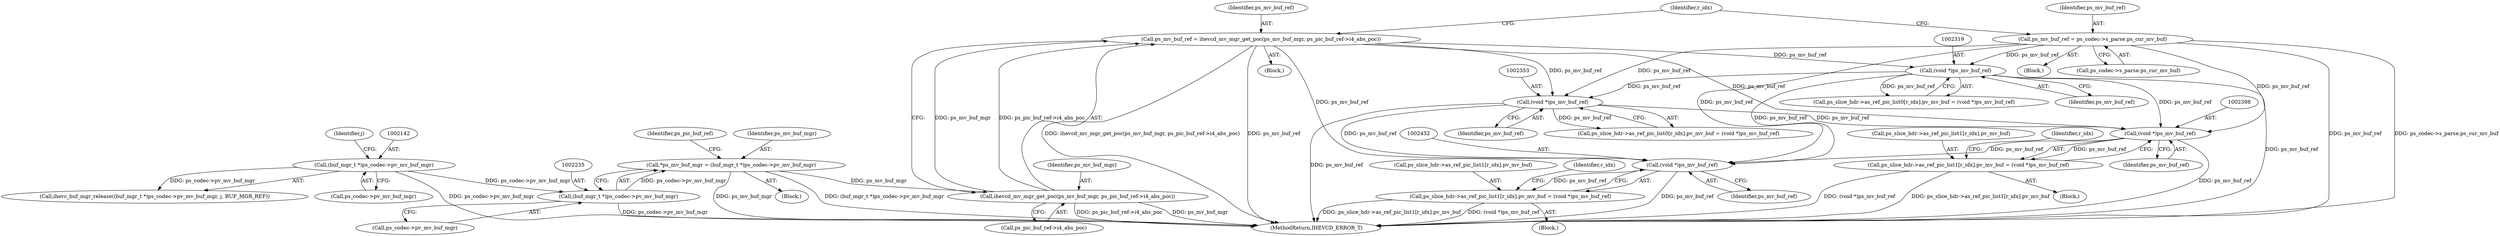 digraph "0_Android_913d9e8d93d6b81bb8eac3fc2c1426651f5b259d@pointer" {
"1002397" [label="(Call,(void *)ps_mv_buf_ref)"];
"1002318" [label="(Call,(void *)ps_mv_buf_ref)"];
"1002269" [label="(Call,ps_mv_buf_ref = ihevcd_mv_mgr_get_poc(ps_mv_buf_mgr, ps_pic_buf_ref->i4_abs_poc))"];
"1002271" [label="(Call,ihevcd_mv_mgr_get_poc(ps_mv_buf_mgr, ps_pic_buf_ref->i4_abs_poc))"];
"1002232" [label="(Call,*ps_mv_buf_mgr = (buf_mgr_t *)ps_codec->pv_mv_buf_mgr)"];
"1002234" [label="(Call,(buf_mgr_t *)ps_codec->pv_mv_buf_mgr)"];
"1002141" [label="(Call,(buf_mgr_t *)ps_codec->pv_mv_buf_mgr)"];
"1002260" [label="(Call,ps_mv_buf_ref = ps_codec->s_parse.ps_cur_mv_buf)"];
"1002352" [label="(Call,(void *)ps_mv_buf_ref)"];
"1002389" [label="(Call,ps_slice_hdr->as_ref_pic_list1[r_idx].pv_mv_buf = (void *)ps_mv_buf_ref)"];
"1002431" [label="(Call,(void *)ps_mv_buf_ref)"];
"1002423" [label="(Call,ps_slice_hdr->as_ref_pic_list1[r_idx].pv_mv_buf = (void *)ps_mv_buf_ref)"];
"1002272" [label="(Identifier,ps_mv_buf_mgr)"];
"1002365" [label="(Identifier,r_idx)"];
"1002271" [label="(Call,ihevcd_mv_mgr_get_poc(ps_mv_buf_mgr, ps_pic_buf_ref->i4_abs_poc))"];
"1002318" [label="(Call,(void *)ps_mv_buf_ref)"];
"1002233" [label="(Identifier,ps_mv_buf_mgr)"];
"1002236" [label="(Call,ps_codec->pv_mv_buf_mgr)"];
"1002261" [label="(Identifier,ps_mv_buf_ref)"];
"1002270" [label="(Identifier,ps_mv_buf_ref)"];
"1002234" [label="(Call,(buf_mgr_t *)ps_codec->pv_mv_buf_mgr)"];
"1002620" [label="(MethodReturn,IHEVCD_ERROR_T)"];
"1002399" [label="(Identifier,ps_mv_buf_ref)"];
"1002377" [label="(Block,)"];
"1002143" [label="(Call,ps_codec->pv_mv_buf_mgr)"];
"1002146" [label="(Identifier,j)"];
"1002354" [label="(Identifier,ps_mv_buf_ref)"];
"1002262" [label="(Call,ps_codec->s_parse.ps_cur_mv_buf)"];
"1002410" [label="(Identifier,r_idx)"];
"1002278" [label="(Identifier,r_idx)"];
"1002433" [label="(Identifier,ps_mv_buf_ref)"];
"1002390" [label="(Call,ps_slice_hdr->as_ref_pic_list1[r_idx].pv_mv_buf)"];
"1002424" [label="(Call,ps_slice_hdr->as_ref_pic_list1[r_idx].pv_mv_buf)"];
"1002273" [label="(Call,ps_pic_buf_ref->i4_abs_poc)"];
"1002140" [label="(Call,ihevc_buf_mgr_release((buf_mgr_t *)ps_codec->pv_mv_buf_mgr, j, BUF_MGR_REF))"];
"1002232" [label="(Call,*ps_mv_buf_mgr = (buf_mgr_t *)ps_codec->pv_mv_buf_mgr)"];
"1002141" [label="(Call,(buf_mgr_t *)ps_codec->pv_mv_buf_mgr)"];
"1002411" [label="(Block,)"];
"1002310" [label="(Call,ps_slice_hdr->as_ref_pic_list0[r_idx].pv_mv_buf = (void *)ps_mv_buf_ref)"];
"1002389" [label="(Call,ps_slice_hdr->as_ref_pic_list1[r_idx].pv_mv_buf = (void *)ps_mv_buf_ref)"];
"1002352" [label="(Call,(void *)ps_mv_buf_ref)"];
"1002240" [label="(Identifier,ps_pic_buf_ref)"];
"1002269" [label="(Call,ps_mv_buf_ref = ihevcd_mv_mgr_get_poc(ps_mv_buf_mgr, ps_pic_buf_ref->i4_abs_poc))"];
"1002250" [label="(Block,)"];
"1002219" [label="(Block,)"];
"1002344" [label="(Call,ps_slice_hdr->as_ref_pic_list0[r_idx].pv_mv_buf = (void *)ps_mv_buf_ref)"];
"1002423" [label="(Call,ps_slice_hdr->as_ref_pic_list1[r_idx].pv_mv_buf = (void *)ps_mv_buf_ref)"];
"1002397" [label="(Call,(void *)ps_mv_buf_ref)"];
"1002431" [label="(Call,(void *)ps_mv_buf_ref)"];
"1002268" [label="(Block,)"];
"1002320" [label="(Identifier,ps_mv_buf_ref)"];
"1002260" [label="(Call,ps_mv_buf_ref = ps_codec->s_parse.ps_cur_mv_buf)"];
"1002397" -> "1002389"  [label="AST: "];
"1002397" -> "1002399"  [label="CFG: "];
"1002398" -> "1002397"  [label="AST: "];
"1002399" -> "1002397"  [label="AST: "];
"1002389" -> "1002397"  [label="CFG: "];
"1002397" -> "1002620"  [label="DDG: ps_mv_buf_ref"];
"1002397" -> "1002389"  [label="DDG: ps_mv_buf_ref"];
"1002318" -> "1002397"  [label="DDG: ps_mv_buf_ref"];
"1002260" -> "1002397"  [label="DDG: ps_mv_buf_ref"];
"1002269" -> "1002397"  [label="DDG: ps_mv_buf_ref"];
"1002352" -> "1002397"  [label="DDG: ps_mv_buf_ref"];
"1002397" -> "1002431"  [label="DDG: ps_mv_buf_ref"];
"1002318" -> "1002310"  [label="AST: "];
"1002318" -> "1002320"  [label="CFG: "];
"1002319" -> "1002318"  [label="AST: "];
"1002320" -> "1002318"  [label="AST: "];
"1002310" -> "1002318"  [label="CFG: "];
"1002318" -> "1002620"  [label="DDG: ps_mv_buf_ref"];
"1002318" -> "1002310"  [label="DDG: ps_mv_buf_ref"];
"1002269" -> "1002318"  [label="DDG: ps_mv_buf_ref"];
"1002260" -> "1002318"  [label="DDG: ps_mv_buf_ref"];
"1002318" -> "1002352"  [label="DDG: ps_mv_buf_ref"];
"1002318" -> "1002431"  [label="DDG: ps_mv_buf_ref"];
"1002269" -> "1002268"  [label="AST: "];
"1002269" -> "1002271"  [label="CFG: "];
"1002270" -> "1002269"  [label="AST: "];
"1002271" -> "1002269"  [label="AST: "];
"1002278" -> "1002269"  [label="CFG: "];
"1002269" -> "1002620"  [label="DDG: ps_mv_buf_ref"];
"1002269" -> "1002620"  [label="DDG: ihevcd_mv_mgr_get_poc(ps_mv_buf_mgr, ps_pic_buf_ref->i4_abs_poc)"];
"1002271" -> "1002269"  [label="DDG: ps_mv_buf_mgr"];
"1002271" -> "1002269"  [label="DDG: ps_pic_buf_ref->i4_abs_poc"];
"1002269" -> "1002352"  [label="DDG: ps_mv_buf_ref"];
"1002269" -> "1002431"  [label="DDG: ps_mv_buf_ref"];
"1002271" -> "1002273"  [label="CFG: "];
"1002272" -> "1002271"  [label="AST: "];
"1002273" -> "1002271"  [label="AST: "];
"1002271" -> "1002620"  [label="DDG: ps_mv_buf_mgr"];
"1002271" -> "1002620"  [label="DDG: ps_pic_buf_ref->i4_abs_poc"];
"1002232" -> "1002271"  [label="DDG: ps_mv_buf_mgr"];
"1002232" -> "1002219"  [label="AST: "];
"1002232" -> "1002234"  [label="CFG: "];
"1002233" -> "1002232"  [label="AST: "];
"1002234" -> "1002232"  [label="AST: "];
"1002240" -> "1002232"  [label="CFG: "];
"1002232" -> "1002620"  [label="DDG: ps_mv_buf_mgr"];
"1002232" -> "1002620"  [label="DDG: (buf_mgr_t *)ps_codec->pv_mv_buf_mgr"];
"1002234" -> "1002232"  [label="DDG: ps_codec->pv_mv_buf_mgr"];
"1002234" -> "1002236"  [label="CFG: "];
"1002235" -> "1002234"  [label="AST: "];
"1002236" -> "1002234"  [label="AST: "];
"1002234" -> "1002620"  [label="DDG: ps_codec->pv_mv_buf_mgr"];
"1002141" -> "1002234"  [label="DDG: ps_codec->pv_mv_buf_mgr"];
"1002141" -> "1002140"  [label="AST: "];
"1002141" -> "1002143"  [label="CFG: "];
"1002142" -> "1002141"  [label="AST: "];
"1002143" -> "1002141"  [label="AST: "];
"1002146" -> "1002141"  [label="CFG: "];
"1002141" -> "1002620"  [label="DDG: ps_codec->pv_mv_buf_mgr"];
"1002141" -> "1002140"  [label="DDG: ps_codec->pv_mv_buf_mgr"];
"1002260" -> "1002250"  [label="AST: "];
"1002260" -> "1002262"  [label="CFG: "];
"1002261" -> "1002260"  [label="AST: "];
"1002262" -> "1002260"  [label="AST: "];
"1002278" -> "1002260"  [label="CFG: "];
"1002260" -> "1002620"  [label="DDG: ps_mv_buf_ref"];
"1002260" -> "1002620"  [label="DDG: ps_codec->s_parse.ps_cur_mv_buf"];
"1002260" -> "1002352"  [label="DDG: ps_mv_buf_ref"];
"1002260" -> "1002431"  [label="DDG: ps_mv_buf_ref"];
"1002352" -> "1002344"  [label="AST: "];
"1002352" -> "1002354"  [label="CFG: "];
"1002353" -> "1002352"  [label="AST: "];
"1002354" -> "1002352"  [label="AST: "];
"1002344" -> "1002352"  [label="CFG: "];
"1002352" -> "1002620"  [label="DDG: ps_mv_buf_ref"];
"1002352" -> "1002344"  [label="DDG: ps_mv_buf_ref"];
"1002352" -> "1002431"  [label="DDG: ps_mv_buf_ref"];
"1002389" -> "1002377"  [label="AST: "];
"1002390" -> "1002389"  [label="AST: "];
"1002365" -> "1002389"  [label="CFG: "];
"1002389" -> "1002620"  [label="DDG: ps_slice_hdr->as_ref_pic_list1[r_idx].pv_mv_buf"];
"1002389" -> "1002620"  [label="DDG: (void *)ps_mv_buf_ref"];
"1002431" -> "1002423"  [label="AST: "];
"1002431" -> "1002433"  [label="CFG: "];
"1002432" -> "1002431"  [label="AST: "];
"1002433" -> "1002431"  [label="AST: "];
"1002423" -> "1002431"  [label="CFG: "];
"1002431" -> "1002620"  [label="DDG: ps_mv_buf_ref"];
"1002431" -> "1002423"  [label="DDG: ps_mv_buf_ref"];
"1002423" -> "1002411"  [label="AST: "];
"1002424" -> "1002423"  [label="AST: "];
"1002410" -> "1002423"  [label="CFG: "];
"1002423" -> "1002620"  [label="DDG: ps_slice_hdr->as_ref_pic_list1[r_idx].pv_mv_buf"];
"1002423" -> "1002620"  [label="DDG: (void *)ps_mv_buf_ref"];
}
